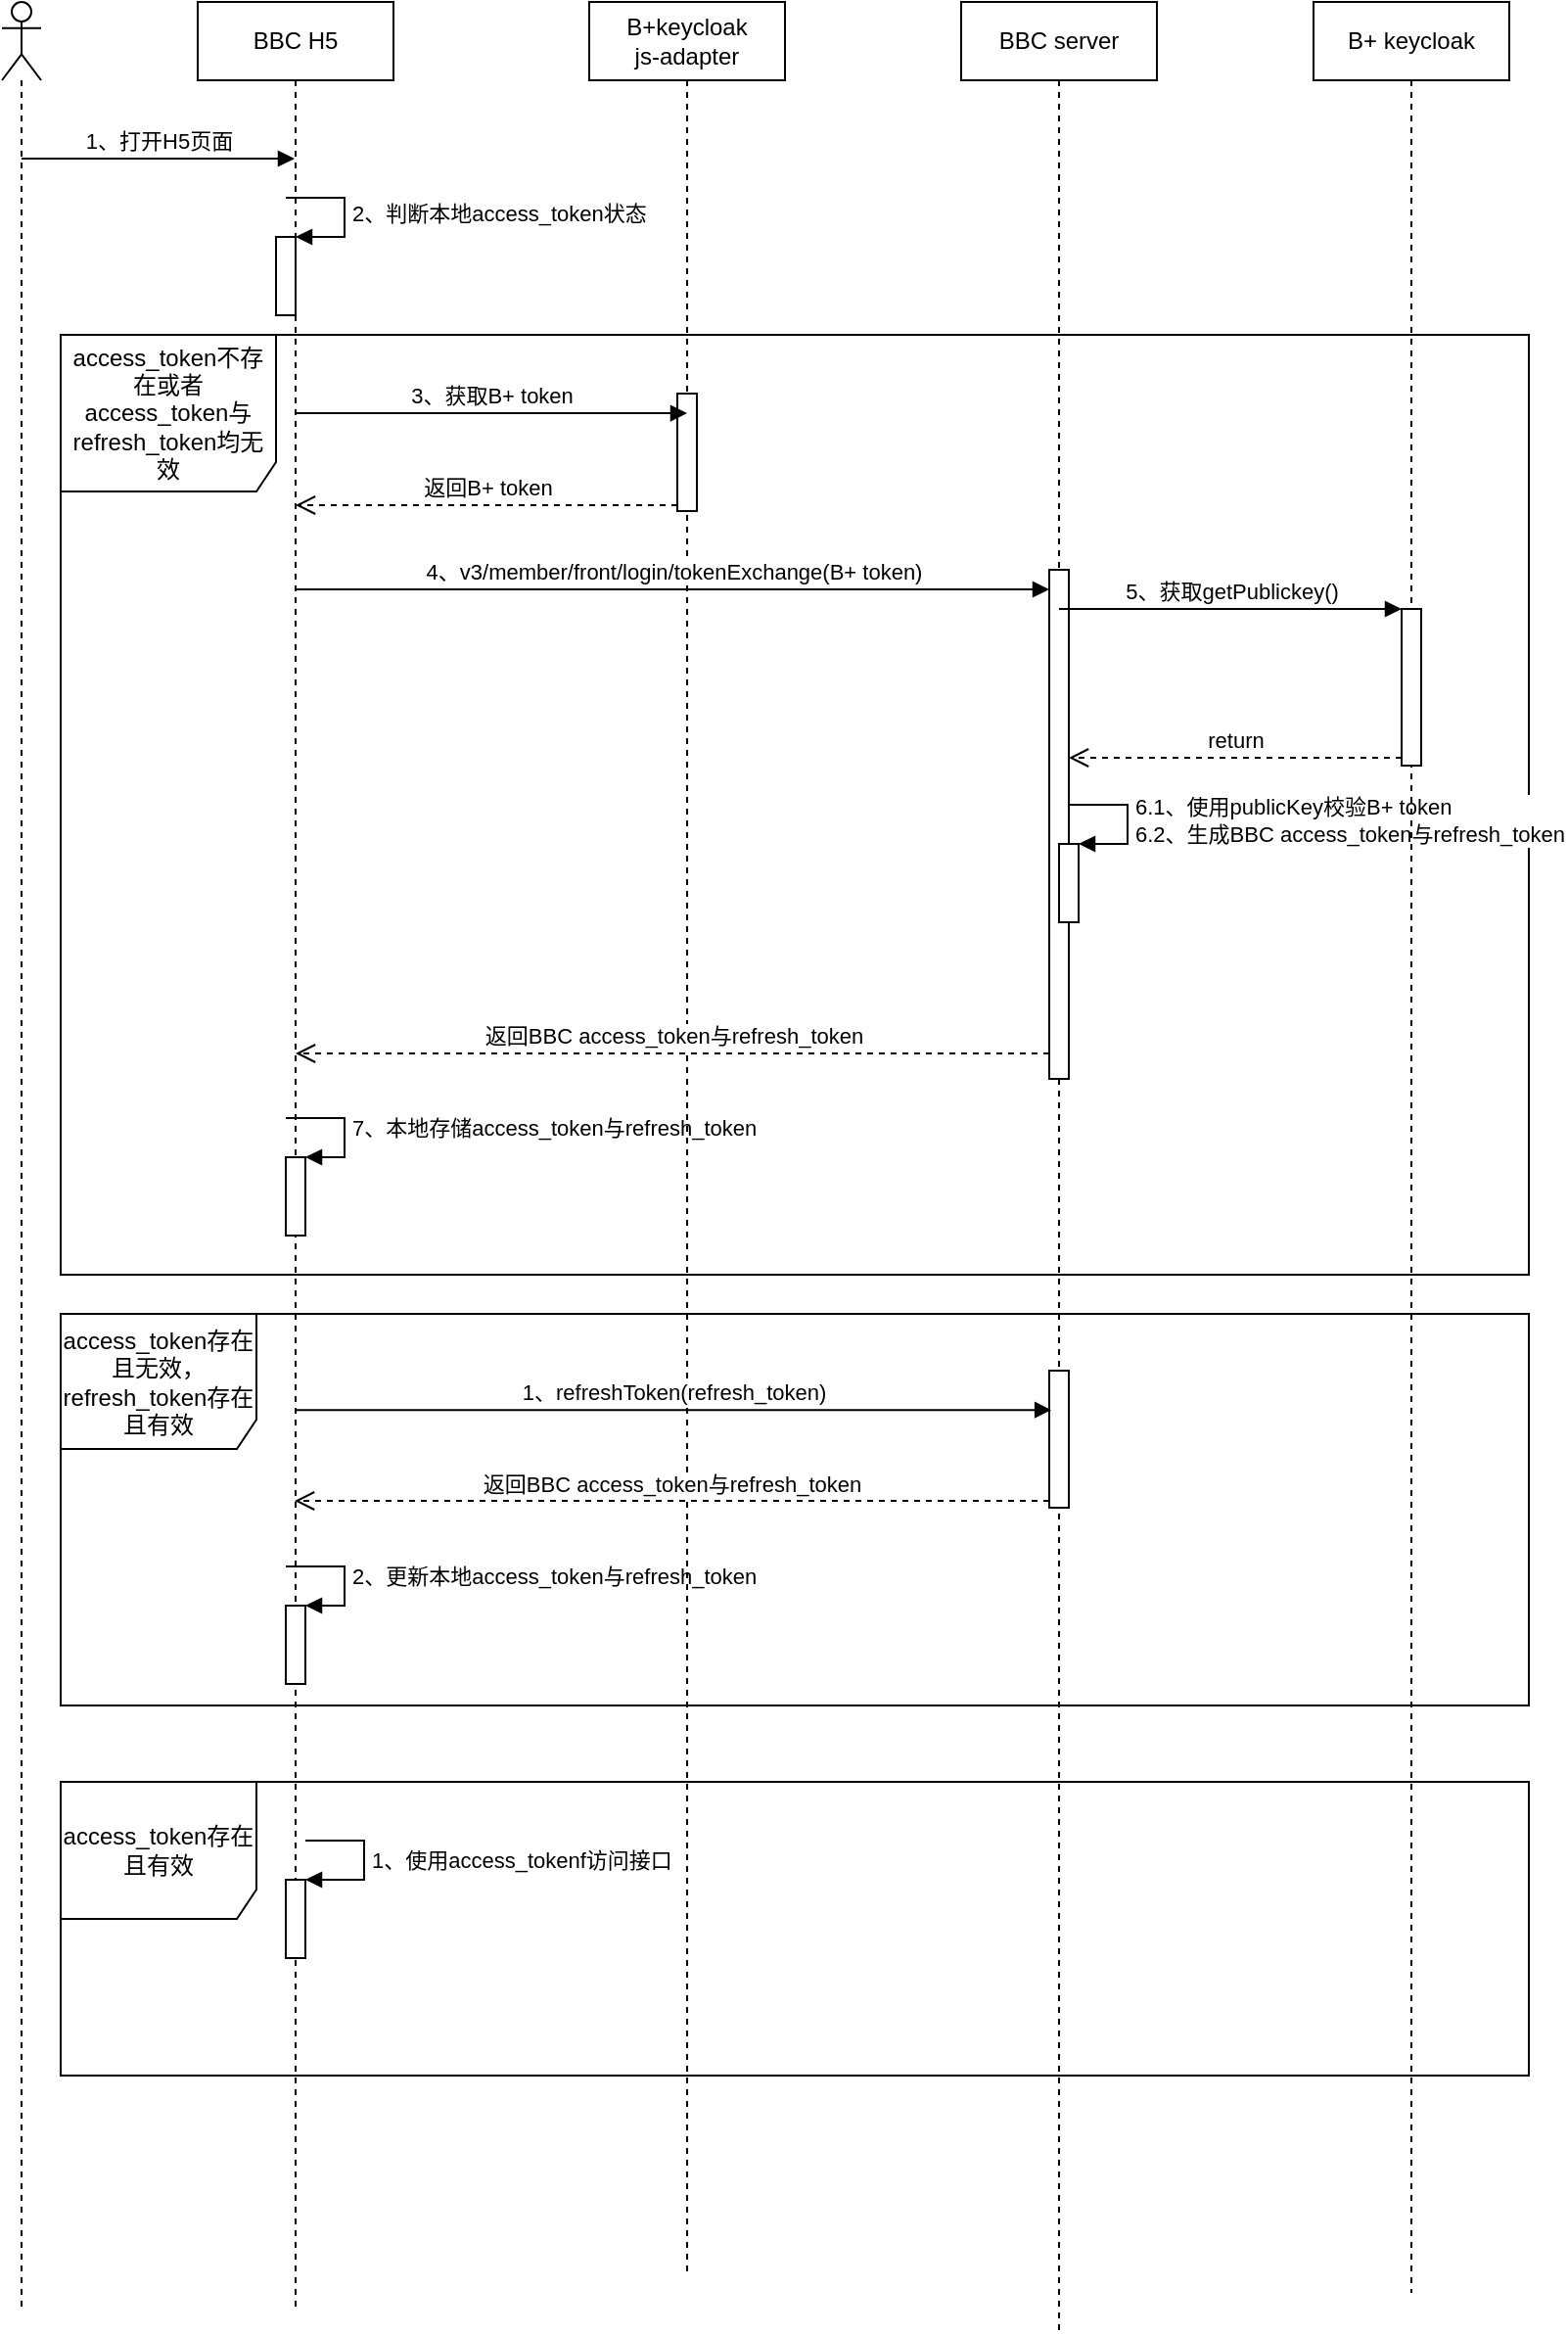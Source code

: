 <mxfile version="18.0.2" type="github" pages="2">
  <diagram id="PRKhpi9L-GKNym-bmFVy" name="BBC 授权流程">
    <mxGraphModel dx="976" dy="528" grid="1" gridSize="10" guides="1" tooltips="1" connect="1" arrows="1" fold="1" page="1" pageScale="1" pageWidth="827" pageHeight="1169" math="0" shadow="0">
      <root>
        <mxCell id="0" />
        <mxCell id="1" parent="0" />
        <mxCell id="5mGRBhzcxQp1p8P0sasg-30" value="access_token存在且无效，refresh_token存在且有效" style="shape=umlFrame;whiteSpace=wrap;html=1;width=100;height=69;" parent="1" vertex="1">
          <mxGeometry x="70" y="710" width="750" height="200" as="geometry" />
        </mxCell>
        <mxCell id="5mGRBhzcxQp1p8P0sasg-10" value="access_token不存在或者access_token与refresh_token均无效" style="shape=umlFrame;whiteSpace=wrap;html=1;width=110;height=80;" parent="1" vertex="1">
          <mxGeometry x="70" y="210" width="750" height="480" as="geometry" />
        </mxCell>
        <mxCell id="5mGRBhzcxQp1p8P0sasg-1" value="BBC H5" style="shape=umlLifeline;perimeter=lifelinePerimeter;whiteSpace=wrap;html=1;container=1;collapsible=0;recursiveResize=0;outlineConnect=0;" parent="1" vertex="1">
          <mxGeometry x="140" y="40" width="100" height="1180" as="geometry" />
        </mxCell>
        <mxCell id="5mGRBhzcxQp1p8P0sasg-7" value="" style="html=1;points=[];perimeter=orthogonalPerimeter;" parent="5mGRBhzcxQp1p8P0sasg-1" vertex="1">
          <mxGeometry x="40" y="120" width="10" height="40" as="geometry" />
        </mxCell>
        <mxCell id="5mGRBhzcxQp1p8P0sasg-8" value="2、判断本地access_token状态" style="edgeStyle=orthogonalEdgeStyle;html=1;align=left;spacingLeft=2;endArrow=block;rounded=0;entryX=1;entryY=0;" parent="5mGRBhzcxQp1p8P0sasg-1" target="5mGRBhzcxQp1p8P0sasg-7" edge="1">
          <mxGeometry relative="1" as="geometry">
            <mxPoint x="45" y="100" as="sourcePoint" />
            <Array as="points">
              <mxPoint x="75" y="100" />
            </Array>
          </mxGeometry>
        </mxCell>
        <mxCell id="5mGRBhzcxQp1p8P0sasg-22" value="" style="html=1;points=[];perimeter=orthogonalPerimeter;" parent="5mGRBhzcxQp1p8P0sasg-1" vertex="1">
          <mxGeometry x="45" y="590" width="10" height="40" as="geometry" />
        </mxCell>
        <mxCell id="5mGRBhzcxQp1p8P0sasg-23" value="7、本地存储access_token与refresh_token" style="edgeStyle=orthogonalEdgeStyle;html=1;align=left;spacingLeft=2;endArrow=block;rounded=0;entryX=1;entryY=0;" parent="5mGRBhzcxQp1p8P0sasg-1" target="5mGRBhzcxQp1p8P0sasg-22" edge="1">
          <mxGeometry relative="1" as="geometry">
            <mxPoint x="45" y="570" as="sourcePoint" />
            <Array as="points">
              <mxPoint x="45" y="570" />
              <mxPoint x="75" y="570" />
              <mxPoint x="75" y="590" />
            </Array>
          </mxGeometry>
        </mxCell>
        <mxCell id="5mGRBhzcxQp1p8P0sasg-35" value="" style="html=1;points=[];perimeter=orthogonalPerimeter;" parent="5mGRBhzcxQp1p8P0sasg-1" vertex="1">
          <mxGeometry x="45" y="819" width="10" height="40" as="geometry" />
        </mxCell>
        <mxCell id="5mGRBhzcxQp1p8P0sasg-36" value="2、更新本地access_token与refresh_token" style="edgeStyle=orthogonalEdgeStyle;html=1;align=left;spacingLeft=2;endArrow=block;rounded=0;entryX=1;entryY=0;" parent="5mGRBhzcxQp1p8P0sasg-1" target="5mGRBhzcxQp1p8P0sasg-35" edge="1">
          <mxGeometry relative="1" as="geometry">
            <mxPoint x="45" y="799" as="sourcePoint" />
            <Array as="points">
              <mxPoint x="75" y="799" />
            </Array>
          </mxGeometry>
        </mxCell>
        <mxCell id="5mGRBhzcxQp1p8P0sasg-2" value="BBC server" style="shape=umlLifeline;perimeter=lifelinePerimeter;whiteSpace=wrap;html=1;container=1;collapsible=0;recursiveResize=0;outlineConnect=0;" parent="1" vertex="1">
          <mxGeometry x="530" y="40" width="100" height="1190" as="geometry" />
        </mxCell>
        <mxCell id="5mGRBhzcxQp1p8P0sasg-27" value="" style="html=1;points=[];perimeter=orthogonalPerimeter;" parent="5mGRBhzcxQp1p8P0sasg-2" vertex="1">
          <mxGeometry x="45" y="290" width="10" height="260" as="geometry" />
        </mxCell>
        <mxCell id="5mGRBhzcxQp1p8P0sasg-32" value="" style="html=1;points=[];perimeter=orthogonalPerimeter;" parent="5mGRBhzcxQp1p8P0sasg-2" vertex="1">
          <mxGeometry x="45" y="699" width="10" height="70" as="geometry" />
        </mxCell>
        <mxCell id="UMDR8JZZ9q2jLritagZ1-4" value="" style="html=1;points=[];perimeter=orthogonalPerimeter;" vertex="1" parent="5mGRBhzcxQp1p8P0sasg-2">
          <mxGeometry x="50" y="430" width="10" height="40" as="geometry" />
        </mxCell>
        <mxCell id="UMDR8JZZ9q2jLritagZ1-5" value="6.1、使用publicKey校验B+ token&lt;br&gt;6.2、生成BBC access_token与refresh_token" style="edgeStyle=orthogonalEdgeStyle;html=1;align=left;spacingLeft=2;endArrow=block;rounded=0;entryX=1;entryY=0;" edge="1" parent="5mGRBhzcxQp1p8P0sasg-2" target="UMDR8JZZ9q2jLritagZ1-4">
          <mxGeometry relative="1" as="geometry">
            <mxPoint x="55" y="410" as="sourcePoint" />
            <Array as="points">
              <mxPoint x="85" y="410" />
            </Array>
          </mxGeometry>
        </mxCell>
        <mxCell id="5mGRBhzcxQp1p8P0sasg-4" value="" style="shape=umlLifeline;participant=umlActor;perimeter=lifelinePerimeter;whiteSpace=wrap;html=1;container=1;collapsible=0;recursiveResize=0;verticalAlign=top;spacingTop=36;outlineConnect=0;" parent="1" vertex="1">
          <mxGeometry x="40" y="40" width="20" height="1180" as="geometry" />
        </mxCell>
        <mxCell id="5mGRBhzcxQp1p8P0sasg-6" value="1、打开H5页面" style="html=1;verticalAlign=bottom;endArrow=block;rounded=0;" parent="5mGRBhzcxQp1p8P0sasg-4" target="5mGRBhzcxQp1p8P0sasg-1" edge="1">
          <mxGeometry width="80" relative="1" as="geometry">
            <mxPoint x="10" y="80" as="sourcePoint" />
            <mxPoint x="90" y="80" as="targetPoint" />
          </mxGeometry>
        </mxCell>
        <mxCell id="5mGRBhzcxQp1p8P0sasg-5" value="B+ keycloak" style="shape=umlLifeline;perimeter=lifelinePerimeter;whiteSpace=wrap;html=1;container=1;collapsible=0;recursiveResize=0;outlineConnect=0;" parent="1" vertex="1">
          <mxGeometry x="710" y="40" width="100" height="1170" as="geometry" />
        </mxCell>
        <mxCell id="UMDR8JZZ9q2jLritagZ1-1" value="" style="html=1;points=[];perimeter=orthogonalPerimeter;" vertex="1" parent="5mGRBhzcxQp1p8P0sasg-5">
          <mxGeometry x="45" y="310" width="10" height="80" as="geometry" />
        </mxCell>
        <mxCell id="5mGRBhzcxQp1p8P0sasg-11" value="B+keycloak&lt;br&gt;js-adapter" style="shape=umlLifeline;perimeter=lifelinePerimeter;whiteSpace=wrap;html=1;container=1;collapsible=0;recursiveResize=0;outlineConnect=0;" parent="1" vertex="1">
          <mxGeometry x="340" y="40" width="100" height="1160" as="geometry" />
        </mxCell>
        <mxCell id="5mGRBhzcxQp1p8P0sasg-24" value="" style="html=1;points=[];perimeter=orthogonalPerimeter;" parent="5mGRBhzcxQp1p8P0sasg-11" vertex="1">
          <mxGeometry x="45" y="200" width="10" height="60" as="geometry" />
        </mxCell>
        <mxCell id="5mGRBhzcxQp1p8P0sasg-25" value="3、获取B+ token" style="html=1;verticalAlign=bottom;endArrow=block;rounded=0;entryX=0.5;entryY=0.167;entryDx=0;entryDy=0;entryPerimeter=0;" parent="1" source="5mGRBhzcxQp1p8P0sasg-1" target="5mGRBhzcxQp1p8P0sasg-24" edge="1">
          <mxGeometry relative="1" as="geometry">
            <mxPoint x="315" y="220" as="sourcePoint" />
            <mxPoint x="390" y="230" as="targetPoint" />
          </mxGeometry>
        </mxCell>
        <mxCell id="5mGRBhzcxQp1p8P0sasg-26" value="返回B+ token" style="html=1;verticalAlign=bottom;endArrow=open;dashed=1;endSize=8;exitX=0;exitY=0.95;rounded=0;" parent="1" source="5mGRBhzcxQp1p8P0sasg-24" target="5mGRBhzcxQp1p8P0sasg-1" edge="1">
          <mxGeometry relative="1" as="geometry">
            <mxPoint x="315" y="296" as="targetPoint" />
          </mxGeometry>
        </mxCell>
        <mxCell id="5mGRBhzcxQp1p8P0sasg-28" value="4、v3/member/front/login/tokenExchange(B+ token)" style="html=1;verticalAlign=bottom;endArrow=block;rounded=0;" parent="1" source="5mGRBhzcxQp1p8P0sasg-1" target="5mGRBhzcxQp1p8P0sasg-27" edge="1">
          <mxGeometry relative="1" as="geometry">
            <mxPoint x="505" y="310" as="sourcePoint" />
            <mxPoint x="580" y="340" as="targetPoint" />
            <Array as="points">
              <mxPoint x="420" y="340" />
            </Array>
          </mxGeometry>
        </mxCell>
        <mxCell id="5mGRBhzcxQp1p8P0sasg-29" value="返回BBC access_token与refresh_token" style="html=1;verticalAlign=bottom;endArrow=open;dashed=1;endSize=8;exitX=0;exitY=0.95;rounded=0;" parent="1" source="5mGRBhzcxQp1p8P0sasg-27" target="5mGRBhzcxQp1p8P0sasg-1" edge="1">
          <mxGeometry relative="1" as="geometry">
            <mxPoint x="505" y="386" as="targetPoint" />
          </mxGeometry>
        </mxCell>
        <mxCell id="5mGRBhzcxQp1p8P0sasg-31" value="access_token存在且有效" style="shape=umlFrame;whiteSpace=wrap;html=1;width=100;height=70;" parent="1" vertex="1">
          <mxGeometry x="70" y="949" width="750" height="150" as="geometry" />
        </mxCell>
        <mxCell id="5mGRBhzcxQp1p8P0sasg-33" value="1、refreshToken(refresh_token)" style="html=1;verticalAlign=bottom;endArrow=block;entryX=0.107;entryY=0.287;rounded=0;entryDx=0;entryDy=0;entryPerimeter=0;" parent="1" target="5mGRBhzcxQp1p8P0sasg-32" edge="1">
          <mxGeometry relative="1" as="geometry">
            <mxPoint x="189.5" y="759.09" as="sourcePoint" />
          </mxGeometry>
        </mxCell>
        <mxCell id="5mGRBhzcxQp1p8P0sasg-34" value="返回BBC access_token与refresh_token" style="html=1;verticalAlign=bottom;endArrow=open;dashed=1;endSize=8;exitX=0;exitY=0.95;rounded=0;" parent="1" source="5mGRBhzcxQp1p8P0sasg-32" edge="1">
          <mxGeometry relative="1" as="geometry">
            <mxPoint x="189.5" y="805.5" as="targetPoint" />
          </mxGeometry>
        </mxCell>
        <mxCell id="5mGRBhzcxQp1p8P0sasg-37" value="" style="html=1;points=[];perimeter=orthogonalPerimeter;" parent="1" vertex="1">
          <mxGeometry x="185" y="999" width="10" height="40" as="geometry" />
        </mxCell>
        <mxCell id="5mGRBhzcxQp1p8P0sasg-38" value="1、使用access_tokenf访问接口" style="edgeStyle=orthogonalEdgeStyle;html=1;align=left;spacingLeft=2;endArrow=block;rounded=0;entryX=1;entryY=0;" parent="1" target="5mGRBhzcxQp1p8P0sasg-37" edge="1">
          <mxGeometry relative="1" as="geometry">
            <mxPoint x="195" y="979" as="sourcePoint" />
            <Array as="points">
              <mxPoint x="225" y="979" />
            </Array>
          </mxGeometry>
        </mxCell>
        <mxCell id="UMDR8JZZ9q2jLritagZ1-2" value="5、获取getPublickey()" style="html=1;verticalAlign=bottom;endArrow=block;entryX=0;entryY=0;rounded=0;" edge="1" parent="1" target="UMDR8JZZ9q2jLritagZ1-1">
          <mxGeometry relative="1" as="geometry">
            <mxPoint x="580" y="350" as="sourcePoint" />
          </mxGeometry>
        </mxCell>
        <mxCell id="UMDR8JZZ9q2jLritagZ1-3" value="return" style="html=1;verticalAlign=bottom;endArrow=open;dashed=1;endSize=8;exitX=0;exitY=0.95;rounded=0;" edge="1" parent="1" source="UMDR8JZZ9q2jLritagZ1-1" target="5mGRBhzcxQp1p8P0sasg-27">
          <mxGeometry relative="1" as="geometry">
            <mxPoint x="685" y="426" as="targetPoint" />
          </mxGeometry>
        </mxCell>
      </root>
    </mxGraphModel>
  </diagram>
  <diagram id="2AUh6IHHt7lAMZQ43muV" name="B+协议弹框流程">
    <mxGraphModel dx="976" dy="528" grid="1" gridSize="10" guides="1" tooltips="1" connect="1" arrows="1" fold="1" page="1" pageScale="1" pageWidth="827" pageHeight="1169" math="0" shadow="0">
      <root>
        <mxCell id="0" />
        <mxCell id="1" parent="0" />
        <mxCell id="Rts7a-hfXN6xhlBGUIWo-16" value="协议已同意" style="shape=umlFrame;whiteSpace=wrap;html=1;width=70;height=50;" vertex="1" parent="1">
          <mxGeometry x="5" y="820" width="795" height="80" as="geometry" />
        </mxCell>
        <mxCell id="Rts7a-hfXN6xhlBGUIWo-14" value="协议未同意" style="shape=umlFrame;whiteSpace=wrap;html=1;width=70;height=50;" vertex="1" parent="1">
          <mxGeometry x="10" y="314.5" width="790" height="485.5" as="geometry" />
        </mxCell>
        <mxCell id="kFPM8thIuEn5TP6RCzFl-1" value="" style="shape=umlLifeline;participant=umlActor;perimeter=lifelinePerimeter;whiteSpace=wrap;html=1;container=1;collapsible=0;recursiveResize=0;verticalAlign=top;spacingTop=36;outlineConnect=0;" vertex="1" parent="1">
          <mxGeometry x="10" y="80" width="20" height="1000" as="geometry" />
        </mxCell>
        <mxCell id="kFPM8thIuEn5TP6RCzFl-8" value="1、打开B+页面" style="html=1;verticalAlign=bottom;endArrow=block;rounded=0;" edge="1" parent="kFPM8thIuEn5TP6RCzFl-1" target="kFPM8thIuEn5TP6RCzFl-2">
          <mxGeometry width="80" relative="1" as="geometry">
            <mxPoint x="10" y="70" as="sourcePoint" />
            <mxPoint x="90" y="70" as="targetPoint" />
          </mxGeometry>
        </mxCell>
        <mxCell id="Rts7a-hfXN6xhlBGUIWo-20" value="8、用户点击同意协议按钮" style="html=1;verticalAlign=bottom;endArrow=block;rounded=0;" edge="1" parent="kFPM8thIuEn5TP6RCzFl-1" target="kFPM8thIuEn5TP6RCzFl-3">
          <mxGeometry width="80" relative="1" as="geometry">
            <mxPoint x="10" y="470" as="sourcePoint" />
            <mxPoint x="90" y="470" as="targetPoint" />
          </mxGeometry>
        </mxCell>
        <mxCell id="Rts7a-hfXN6xhlBGUIWo-26" value="9、用户点击不同意协议按钮" style="html=1;verticalAlign=bottom;endArrow=block;rounded=0;" edge="1" parent="kFPM8thIuEn5TP6RCzFl-1" target="kFPM8thIuEn5TP6RCzFl-3">
          <mxGeometry width="80" relative="1" as="geometry">
            <mxPoint x="10" y="660" as="sourcePoint" />
            <mxPoint x="90" y="660" as="targetPoint" />
          </mxGeometry>
        </mxCell>
        <mxCell id="kFPM8thIuEn5TP6RCzFl-2" value="B+ H5页面" style="shape=umlLifeline;perimeter=lifelinePerimeter;whiteSpace=wrap;html=1;container=1;collapsible=0;recursiveResize=0;outlineConnect=0;" vertex="1" parent="1">
          <mxGeometry x="80" y="80" width="100" height="990" as="geometry" />
        </mxCell>
        <mxCell id="kFPM8thIuEn5TP6RCzFl-3" value="js协议组件" style="shape=umlLifeline;perimeter=lifelinePerimeter;whiteSpace=wrap;html=1;container=1;collapsible=0;recursiveResize=0;outlineConnect=0;" vertex="1" parent="1">
          <mxGeometry x="340" y="80" width="100" height="980" as="geometry" />
        </mxCell>
        <mxCell id="kFPM8thIuEn5TP6RCzFl-5" value="" style="html=1;points=[];perimeter=orthogonalPerimeter;" vertex="1" parent="kFPM8thIuEn5TP6RCzFl-3">
          <mxGeometry x="45" y="100" width="10" height="120" as="geometry" />
        </mxCell>
        <mxCell id="Rts7a-hfXN6xhlBGUIWo-17" value="" style="html=1;points=[];perimeter=orthogonalPerimeter;" vertex="1" parent="kFPM8thIuEn5TP6RCzFl-3">
          <mxGeometry x="45" y="410" width="10" height="40" as="geometry" />
        </mxCell>
        <mxCell id="Rts7a-hfXN6xhlBGUIWo-18" value="7、弹框方式展示协议列表，展示第一个协议的摘要信息" style="edgeStyle=orthogonalEdgeStyle;html=1;align=left;spacingLeft=2;endArrow=block;rounded=0;entryX=1;entryY=0;" edge="1" target="Rts7a-hfXN6xhlBGUIWo-17" parent="kFPM8thIuEn5TP6RCzFl-3">
          <mxGeometry relative="1" as="geometry">
            <mxPoint x="45" y="390" as="sourcePoint" />
            <Array as="points">
              <mxPoint x="75" y="390" />
            </Array>
          </mxGeometry>
        </mxCell>
        <mxCell id="kFPM8thIuEn5TP6RCzFl-4" value="B+ server" style="shape=umlLifeline;perimeter=lifelinePerimeter;whiteSpace=wrap;html=1;container=1;collapsible=0;recursiveResize=0;outlineConnect=0;" vertex="1" parent="1">
          <mxGeometry x="727" y="80" width="100" height="930" as="geometry" />
        </mxCell>
        <mxCell id="Rts7a-hfXN6xhlBGUIWo-1" value="" style="html=1;points=[];perimeter=orthogonalPerimeter;" vertex="1" parent="kFPM8thIuEn5TP6RCzFl-4">
          <mxGeometry x="45" y="120" width="10" height="80" as="geometry" />
        </mxCell>
        <mxCell id="Rts7a-hfXN6xhlBGUIWo-5" value="" style="html=1;points=[];perimeter=orthogonalPerimeter;" vertex="1" parent="kFPM8thIuEn5TP6RCzFl-4">
          <mxGeometry x="45" y="280" width="10" height="80" as="geometry" />
        </mxCell>
        <mxCell id="Rts7a-hfXN6xhlBGUIWo-21" value="" style="html=1;points=[];perimeter=orthogonalPerimeter;" vertex="1" parent="kFPM8thIuEn5TP6RCzFl-4">
          <mxGeometry x="45" y="490" width="10" height="80" as="geometry" />
        </mxCell>
        <mxCell id="kFPM8thIuEn5TP6RCzFl-6" value="2、getProtocol(userId,channelId)&lt;br&gt;获取用户同意的协议" style="html=1;verticalAlign=bottom;endArrow=block;entryX=0;entryY=0;rounded=0;" edge="1" target="kFPM8thIuEn5TP6RCzFl-5" parent="1" source="kFPM8thIuEn5TP6RCzFl-2">
          <mxGeometry relative="1" as="geometry">
            <mxPoint x="315" y="160" as="sourcePoint" />
          </mxGeometry>
        </mxCell>
        <mxCell id="Rts7a-hfXN6xhlBGUIWo-2" value="&lt;br&gt;3、v3/channel/front/getUserConsent(userId,channelId)&lt;br&gt;获取用户是否同意协议" style="html=1;verticalAlign=bottom;endArrow=block;entryX=0;entryY=0;rounded=0;" edge="1" target="Rts7a-hfXN6xhlBGUIWo-1" parent="1" source="kFPM8thIuEn5TP6RCzFl-3">
          <mxGeometry x="-0.004" relative="1" as="geometry">
            <mxPoint x="505" y="180" as="sourcePoint" />
            <mxPoint as="offset" />
          </mxGeometry>
        </mxCell>
        <mxCell id="Rts7a-hfXN6xhlBGUIWo-3" value="4、返回用户是否同意协议" style="html=1;verticalAlign=bottom;endArrow=open;dashed=1;endSize=8;exitX=0;exitY=0.95;rounded=0;" edge="1" source="Rts7a-hfXN6xhlBGUIWo-1" parent="1" target="kFPM8thIuEn5TP6RCzFl-3">
          <mxGeometry relative="1" as="geometry">
            <mxPoint x="505" y="256" as="targetPoint" />
          </mxGeometry>
        </mxCell>
        <mxCell id="Rts7a-hfXN6xhlBGUIWo-6" value="" style="html=1;verticalAlign=bottom;endArrow=block;entryX=0;entryY=0;rounded=0;" edge="1" target="Rts7a-hfXN6xhlBGUIWo-5" parent="1" source="kFPM8thIuEn5TP6RCzFl-3">
          <mxGeometry relative="1" as="geometry">
            <mxPoint x="505" y="300" as="sourcePoint" />
          </mxGeometry>
        </mxCell>
        <mxCell id="Rts7a-hfXN6xhlBGUIWo-13" value="5、v3/channel/front/getAppProtocols(channelId)&lt;br&gt;获取渠道下配置的协议列表" style="edgeLabel;html=1;align=center;verticalAlign=middle;resizable=0;points=[];" vertex="1" connectable="0" parent="Rts7a-hfXN6xhlBGUIWo-6">
          <mxGeometry x="-0.081" y="2" relative="1" as="geometry">
            <mxPoint x="22" y="-18" as="offset" />
          </mxGeometry>
        </mxCell>
        <mxCell id="Rts7a-hfXN6xhlBGUIWo-7" value="6、返回协议列表" style="html=1;verticalAlign=bottom;endArrow=open;dashed=1;endSize=8;exitX=0;exitY=0.95;rounded=0;" edge="1" source="Rts7a-hfXN6xhlBGUIWo-5" parent="1" target="kFPM8thIuEn5TP6RCzFl-3">
          <mxGeometry relative="1" as="geometry">
            <mxPoint x="505" y="376" as="targetPoint" />
          </mxGeometry>
        </mxCell>
        <mxCell id="Rts7a-hfXN6xhlBGUIWo-22" value="8-1、v3/channel/front/logUserConsent(userId,channelId)&lt;br&gt;记住用户同意协议" style="html=1;verticalAlign=bottom;endArrow=block;entryX=0;entryY=0;rounded=0;" edge="1" target="Rts7a-hfXN6xhlBGUIWo-21" parent="1" source="kFPM8thIuEn5TP6RCzFl-3">
          <mxGeometry relative="1" as="geometry">
            <mxPoint x="702" y="570" as="sourcePoint" />
          </mxGeometry>
        </mxCell>
        <mxCell id="Rts7a-hfXN6xhlBGUIWo-23" value="8-2、返回数据" style="html=1;verticalAlign=bottom;endArrow=open;dashed=1;endSize=8;exitX=0;exitY=0.95;rounded=0;" edge="1" source="Rts7a-hfXN6xhlBGUIWo-21" parent="1" target="kFPM8thIuEn5TP6RCzFl-3">
          <mxGeometry relative="1" as="geometry">
            <mxPoint x="702" y="646" as="targetPoint" />
          </mxGeometry>
        </mxCell>
        <mxCell id="Rts7a-hfXN6xhlBGUIWo-24" value="8-3、展示B+H5页面，用户继续浏览B+页面业务" style="html=1;verticalAlign=bottom;endArrow=open;dashed=1;endSize=8;rounded=0;" edge="1" parent="1" target="kFPM8thIuEn5TP6RCzFl-2">
          <mxGeometry relative="1" as="geometry">
            <mxPoint x="390" y="680" as="sourcePoint" />
            <mxPoint x="310" y="680" as="targetPoint" />
          </mxGeometry>
        </mxCell>
        <mxCell id="Rts7a-hfXN6xhlBGUIWo-27" value="9-1，退出B+ H5页面，用户无法继续浏览B+页面业务" style="html=1;verticalAlign=bottom;endArrow=open;dashed=1;endSize=8;rounded=0;" edge="1" parent="1" source="kFPM8thIuEn5TP6RCzFl-3" target="kFPM8thIuEn5TP6RCzFl-1">
          <mxGeometry relative="1" as="geometry">
            <mxPoint x="390" y="770" as="sourcePoint" />
            <mxPoint x="310" y="770" as="targetPoint" />
            <Array as="points">
              <mxPoint x="230" y="780" />
            </Array>
          </mxGeometry>
        </mxCell>
        <mxCell id="Rts7a-hfXN6xhlBGUIWo-28" value="展示B+H5页面，用户继续浏览B+页面业务" style="html=1;verticalAlign=bottom;endArrow=open;dashed=1;endSize=8;rounded=0;" edge="1" parent="1" target="kFPM8thIuEn5TP6RCzFl-2">
          <mxGeometry relative="1" as="geometry">
            <mxPoint x="390" y="855" as="sourcePoint" />
            <mxPoint x="149.5" y="855" as="targetPoint" />
          </mxGeometry>
        </mxCell>
      </root>
    </mxGraphModel>
  </diagram>
</mxfile>
